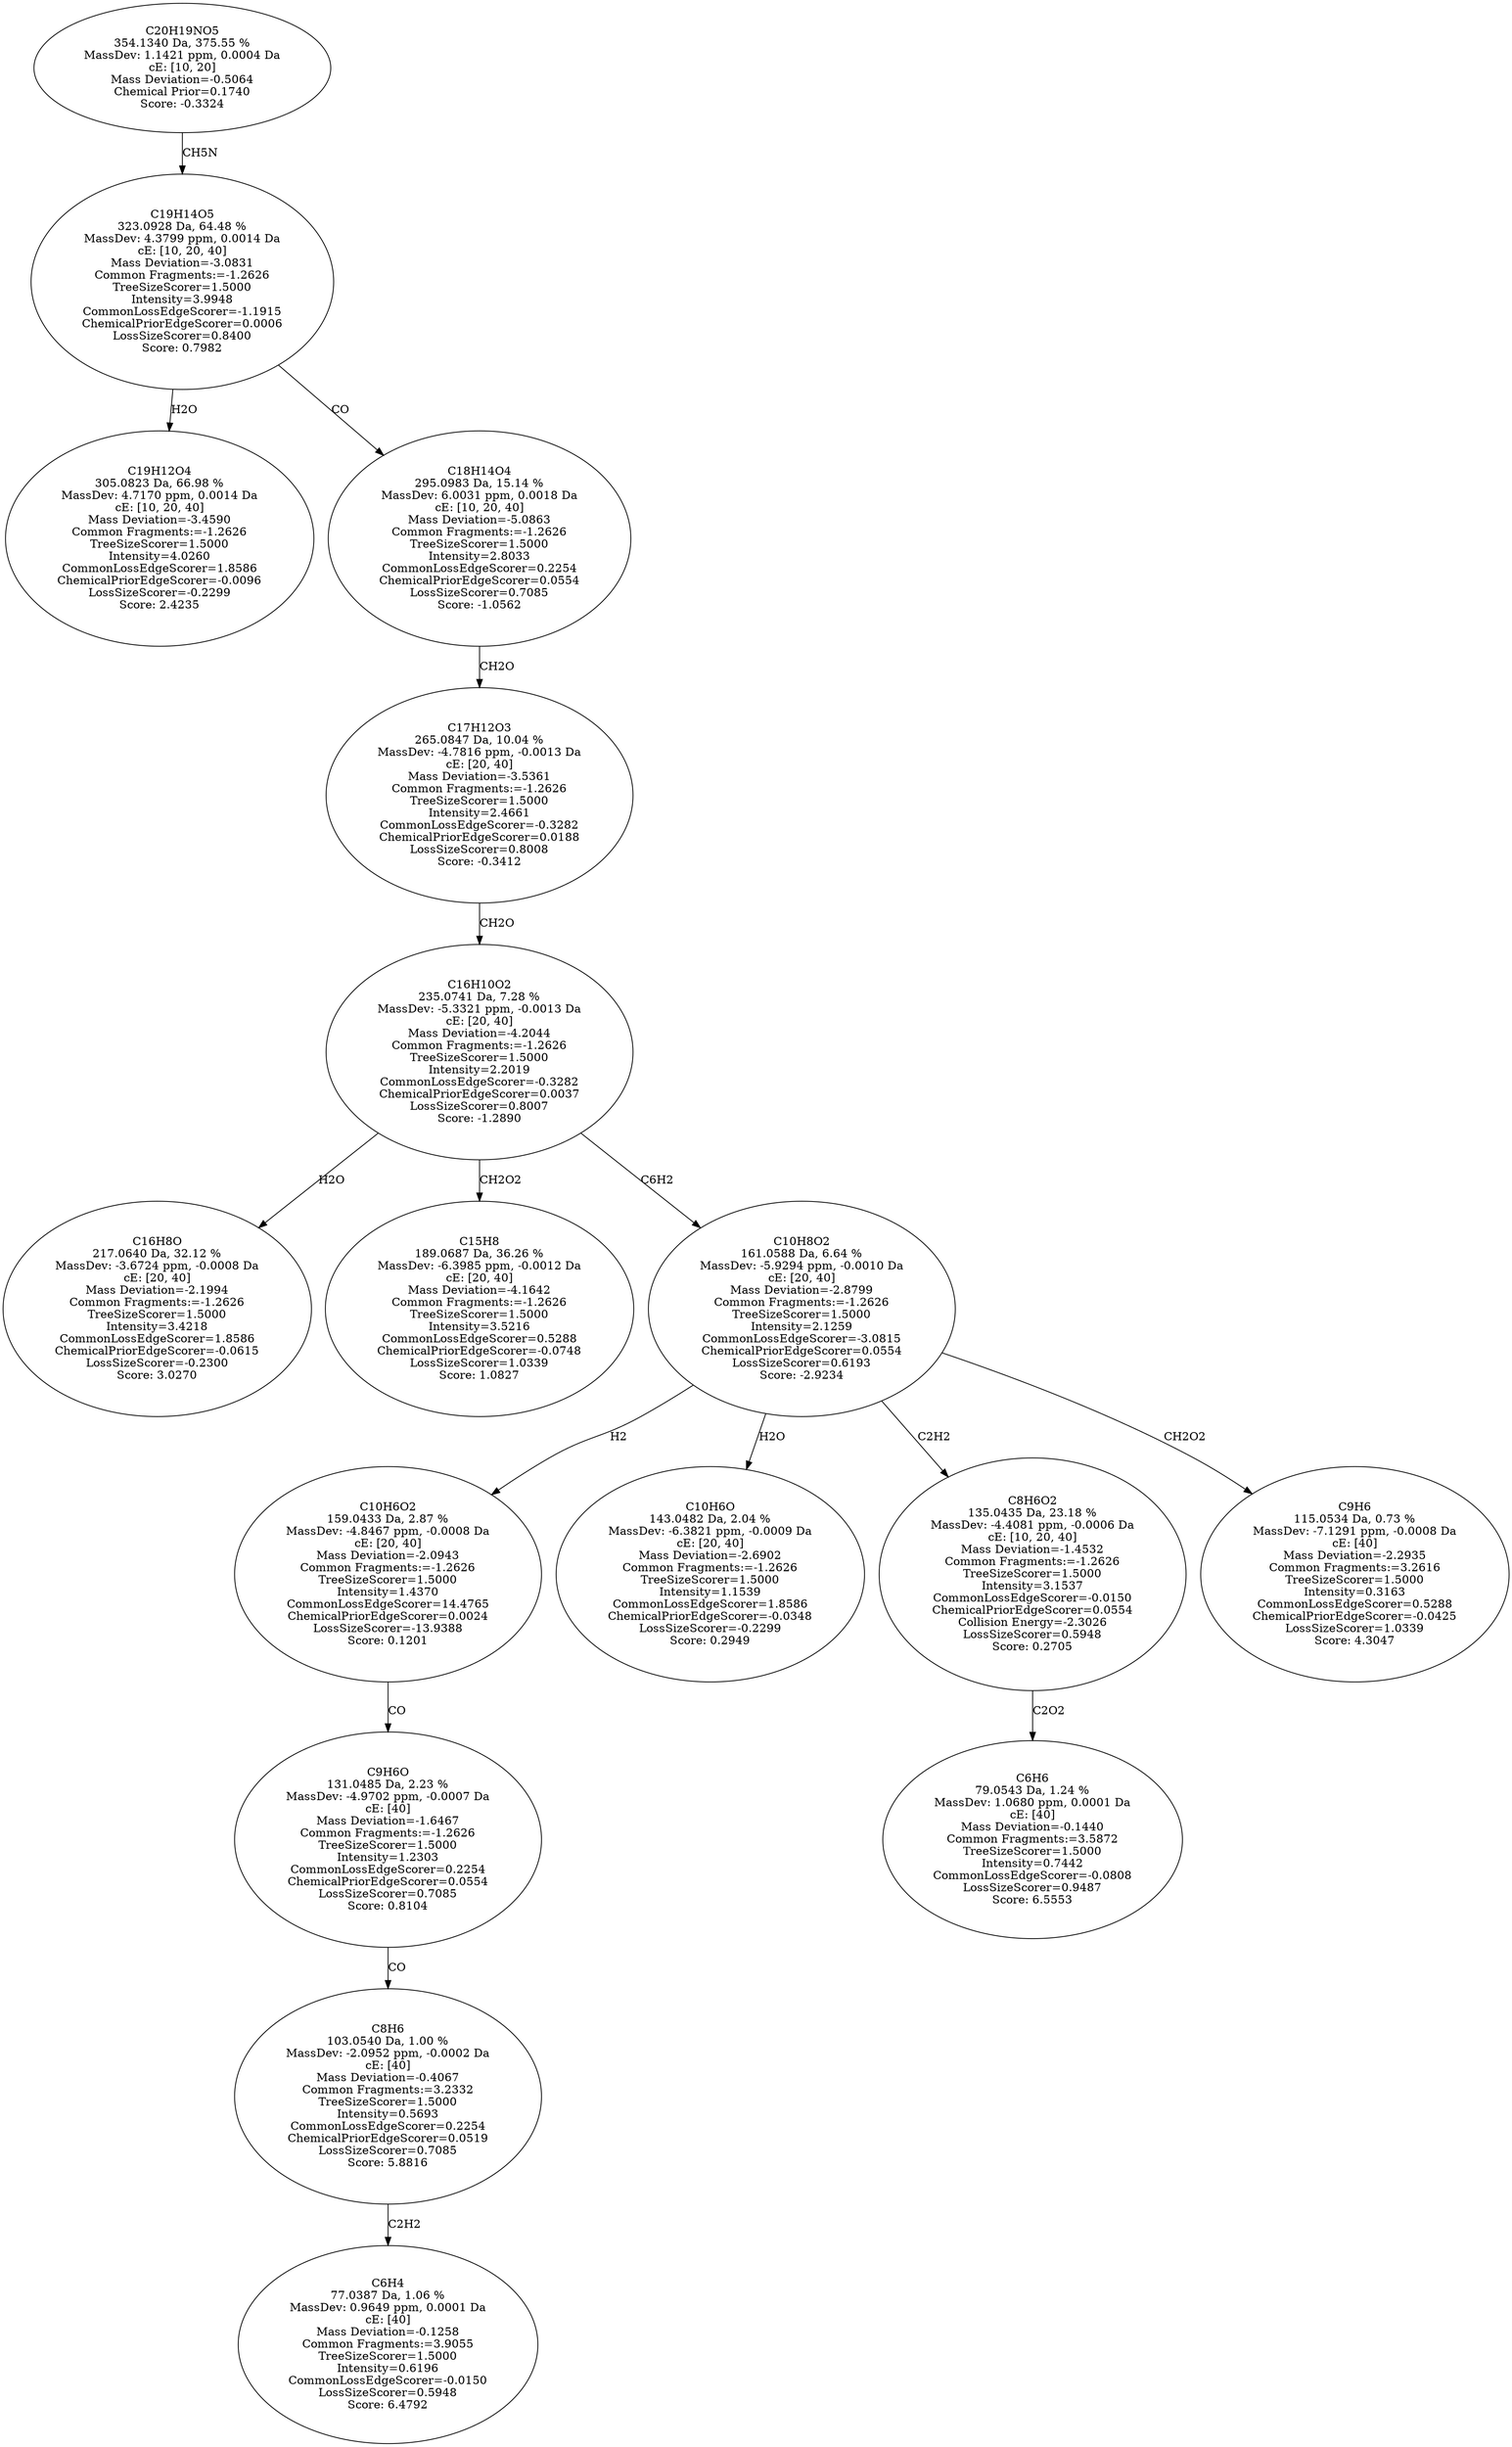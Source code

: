 strict digraph {
v1 [label="C19H12O4\n305.0823 Da, 66.98 %\nMassDev: 4.7170 ppm, 0.0014 Da\ncE: [10, 20, 40]\nMass Deviation=-3.4590\nCommon Fragments:=-1.2626\nTreeSizeScorer=1.5000\nIntensity=4.0260\nCommonLossEdgeScorer=1.8586\nChemicalPriorEdgeScorer=-0.0096\nLossSizeScorer=-0.2299\nScore: 2.4235"];
v2 [label="C16H8O\n217.0640 Da, 32.12 %\nMassDev: -3.6724 ppm, -0.0008 Da\ncE: [20, 40]\nMass Deviation=-2.1994\nCommon Fragments:=-1.2626\nTreeSizeScorer=1.5000\nIntensity=3.4218\nCommonLossEdgeScorer=1.8586\nChemicalPriorEdgeScorer=-0.0615\nLossSizeScorer=-0.2300\nScore: 3.0270"];
v3 [label="C15H8\n189.0687 Da, 36.26 %\nMassDev: -6.3985 ppm, -0.0012 Da\ncE: [20, 40]\nMass Deviation=-4.1642\nCommon Fragments:=-1.2626\nTreeSizeScorer=1.5000\nIntensity=3.5216\nCommonLossEdgeScorer=0.5288\nChemicalPriorEdgeScorer=-0.0748\nLossSizeScorer=1.0339\nScore: 1.0827"];
v4 [label="C6H4\n77.0387 Da, 1.06 %\nMassDev: 0.9649 ppm, 0.0001 Da\ncE: [40]\nMass Deviation=-0.1258\nCommon Fragments:=3.9055\nTreeSizeScorer=1.5000\nIntensity=0.6196\nCommonLossEdgeScorer=-0.0150\nLossSizeScorer=0.5948\nScore: 6.4792"];
v5 [label="C8H6\n103.0540 Da, 1.00 %\nMassDev: -2.0952 ppm, -0.0002 Da\ncE: [40]\nMass Deviation=-0.4067\nCommon Fragments:=3.2332\nTreeSizeScorer=1.5000\nIntensity=0.5693\nCommonLossEdgeScorer=0.2254\nChemicalPriorEdgeScorer=0.0519\nLossSizeScorer=0.7085\nScore: 5.8816"];
v6 [label="C9H6O\n131.0485 Da, 2.23 %\nMassDev: -4.9702 ppm, -0.0007 Da\ncE: [40]\nMass Deviation=-1.6467\nCommon Fragments:=-1.2626\nTreeSizeScorer=1.5000\nIntensity=1.2303\nCommonLossEdgeScorer=0.2254\nChemicalPriorEdgeScorer=0.0554\nLossSizeScorer=0.7085\nScore: 0.8104"];
v7 [label="C10H6O2\n159.0433 Da, 2.87 %\nMassDev: -4.8467 ppm, -0.0008 Da\ncE: [20, 40]\nMass Deviation=-2.0943\nCommon Fragments:=-1.2626\nTreeSizeScorer=1.5000\nIntensity=1.4370\nCommonLossEdgeScorer=14.4765\nChemicalPriorEdgeScorer=0.0024\nLossSizeScorer=-13.9388\nScore: 0.1201"];
v8 [label="C10H6O\n143.0482 Da, 2.04 %\nMassDev: -6.3821 ppm, -0.0009 Da\ncE: [20, 40]\nMass Deviation=-2.6902\nCommon Fragments:=-1.2626\nTreeSizeScorer=1.5000\nIntensity=1.1539\nCommonLossEdgeScorer=1.8586\nChemicalPriorEdgeScorer=-0.0348\nLossSizeScorer=-0.2299\nScore: 0.2949"];
v9 [label="C6H6\n79.0543 Da, 1.24 %\nMassDev: 1.0680 ppm, 0.0001 Da\ncE: [40]\nMass Deviation=-0.1440\nCommon Fragments:=3.5872\nTreeSizeScorer=1.5000\nIntensity=0.7442\nCommonLossEdgeScorer=-0.0808\nLossSizeScorer=0.9487\nScore: 6.5553"];
v10 [label="C8H6O2\n135.0435 Da, 23.18 %\nMassDev: -4.4081 ppm, -0.0006 Da\ncE: [10, 20, 40]\nMass Deviation=-1.4532\nCommon Fragments:=-1.2626\nTreeSizeScorer=1.5000\nIntensity=3.1537\nCommonLossEdgeScorer=-0.0150\nChemicalPriorEdgeScorer=0.0554\nCollision Energy=-2.3026\nLossSizeScorer=0.5948\nScore: 0.2705"];
v11 [label="C9H6\n115.0534 Da, 0.73 %\nMassDev: -7.1291 ppm, -0.0008 Da\ncE: [40]\nMass Deviation=-2.2935\nCommon Fragments:=3.2616\nTreeSizeScorer=1.5000\nIntensity=0.3163\nCommonLossEdgeScorer=0.5288\nChemicalPriorEdgeScorer=-0.0425\nLossSizeScorer=1.0339\nScore: 4.3047"];
v12 [label="C10H8O2\n161.0588 Da, 6.64 %\nMassDev: -5.9294 ppm, -0.0010 Da\ncE: [20, 40]\nMass Deviation=-2.8799\nCommon Fragments:=-1.2626\nTreeSizeScorer=1.5000\nIntensity=2.1259\nCommonLossEdgeScorer=-3.0815\nChemicalPriorEdgeScorer=0.0554\nLossSizeScorer=0.6193\nScore: -2.9234"];
v13 [label="C16H10O2\n235.0741 Da, 7.28 %\nMassDev: -5.3321 ppm, -0.0013 Da\ncE: [20, 40]\nMass Deviation=-4.2044\nCommon Fragments:=-1.2626\nTreeSizeScorer=1.5000\nIntensity=2.2019\nCommonLossEdgeScorer=-0.3282\nChemicalPriorEdgeScorer=0.0037\nLossSizeScorer=0.8007\nScore: -1.2890"];
v14 [label="C17H12O3\n265.0847 Da, 10.04 %\nMassDev: -4.7816 ppm, -0.0013 Da\ncE: [20, 40]\nMass Deviation=-3.5361\nCommon Fragments:=-1.2626\nTreeSizeScorer=1.5000\nIntensity=2.4661\nCommonLossEdgeScorer=-0.3282\nChemicalPriorEdgeScorer=0.0188\nLossSizeScorer=0.8008\nScore: -0.3412"];
v15 [label="C18H14O4\n295.0983 Da, 15.14 %\nMassDev: 6.0031 ppm, 0.0018 Da\ncE: [10, 20, 40]\nMass Deviation=-5.0863\nCommon Fragments:=-1.2626\nTreeSizeScorer=1.5000\nIntensity=2.8033\nCommonLossEdgeScorer=0.2254\nChemicalPriorEdgeScorer=0.0554\nLossSizeScorer=0.7085\nScore: -1.0562"];
v16 [label="C19H14O5\n323.0928 Da, 64.48 %\nMassDev: 4.3799 ppm, 0.0014 Da\ncE: [10, 20, 40]\nMass Deviation=-3.0831\nCommon Fragments:=-1.2626\nTreeSizeScorer=1.5000\nIntensity=3.9948\nCommonLossEdgeScorer=-1.1915\nChemicalPriorEdgeScorer=0.0006\nLossSizeScorer=0.8400\nScore: 0.7982"];
v17 [label="C20H19NO5\n354.1340 Da, 375.55 %\nMassDev: 1.1421 ppm, 0.0004 Da\ncE: [10, 20]\nMass Deviation=-0.5064\nChemical Prior=0.1740\nScore: -0.3324"];
v16 -> v1 [label="H2O"];
v13 -> v2 [label="H2O"];
v13 -> v3 [label="CH2O2"];
v5 -> v4 [label="C2H2"];
v6 -> v5 [label="CO"];
v7 -> v6 [label="CO"];
v12 -> v7 [label="H2"];
v12 -> v8 [label="H2O"];
v10 -> v9 [label="C2O2"];
v12 -> v10 [label="C2H2"];
v12 -> v11 [label="CH2O2"];
v13 -> v12 [label="C6H2"];
v14 -> v13 [label="CH2O"];
v15 -> v14 [label="CH2O"];
v16 -> v15 [label="CO"];
v17 -> v16 [label="CH5N"];
}